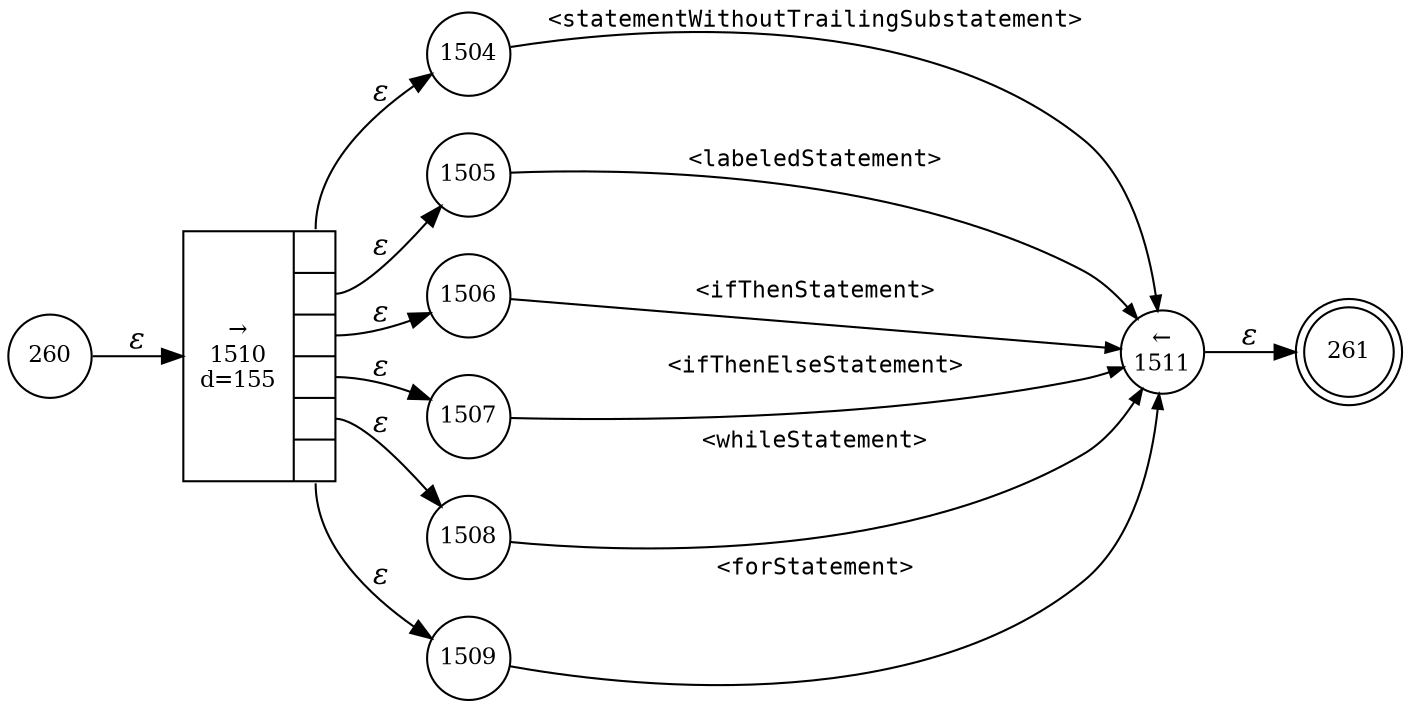 digraph ATN {
rankdir=LR;
s261[fontsize=11, label="261", shape=doublecircle, fixedsize=true, width=.6];
s1504[fontsize=11,label="1504", shape=circle, fixedsize=true, width=.55, peripheries=1];
s1505[fontsize=11,label="1505", shape=circle, fixedsize=true, width=.55, peripheries=1];
s1506[fontsize=11,label="1506", shape=circle, fixedsize=true, width=.55, peripheries=1];
s1507[fontsize=11,label="1507", shape=circle, fixedsize=true, width=.55, peripheries=1];
s260[fontsize=11,label="260", shape=circle, fixedsize=true, width=.55, peripheries=1];
s1508[fontsize=11,label="1508", shape=circle, fixedsize=true, width=.55, peripheries=1];
s1509[fontsize=11,label="1509", shape=circle, fixedsize=true, width=.55, peripheries=1];
s1510[fontsize=11,label="{&rarr;\n1510\nd=155|{<p0>|<p1>|<p2>|<p3>|<p4>|<p5>}}", shape=record, fixedsize=false, peripheries=1];
s1511[fontsize=11,label="&larr;\n1511", shape=circle, fixedsize=true, width=.55, peripheries=1];
s260 -> s1510 [fontname="Times-Italic", label="&epsilon;"];
s1510:p0 -> s1504 [fontname="Times-Italic", label="&epsilon;"];
s1510:p1 -> s1505 [fontname="Times-Italic", label="&epsilon;"];
s1510:p2 -> s1506 [fontname="Times-Italic", label="&epsilon;"];
s1510:p3 -> s1507 [fontname="Times-Italic", label="&epsilon;"];
s1510:p4 -> s1508 [fontname="Times-Italic", label="&epsilon;"];
s1510:p5 -> s1509 [fontname="Times-Italic", label="&epsilon;"];
s1504 -> s1511 [fontsize=11, fontname="Courier", arrowsize=.7, label = "<statementWithoutTrailingSubstatement>", arrowhead = normal];
s1505 -> s1511 [fontsize=11, fontname="Courier", arrowsize=.7, label = "<labeledStatement>", arrowhead = normal];
s1506 -> s1511 [fontsize=11, fontname="Courier", arrowsize=.7, label = "<ifThenStatement>", arrowhead = normal];
s1507 -> s1511 [fontsize=11, fontname="Courier", arrowsize=.7, label = "<ifThenElseStatement>", arrowhead = normal];
s1508 -> s1511 [fontsize=11, fontname="Courier", arrowsize=.7, label = "<whileStatement>", arrowhead = normal];
s1509 -> s1511 [fontsize=11, fontname="Courier", arrowsize=.7, label = "<forStatement>", arrowhead = normal];
s1511 -> s261 [fontname="Times-Italic", label="&epsilon;"];
}